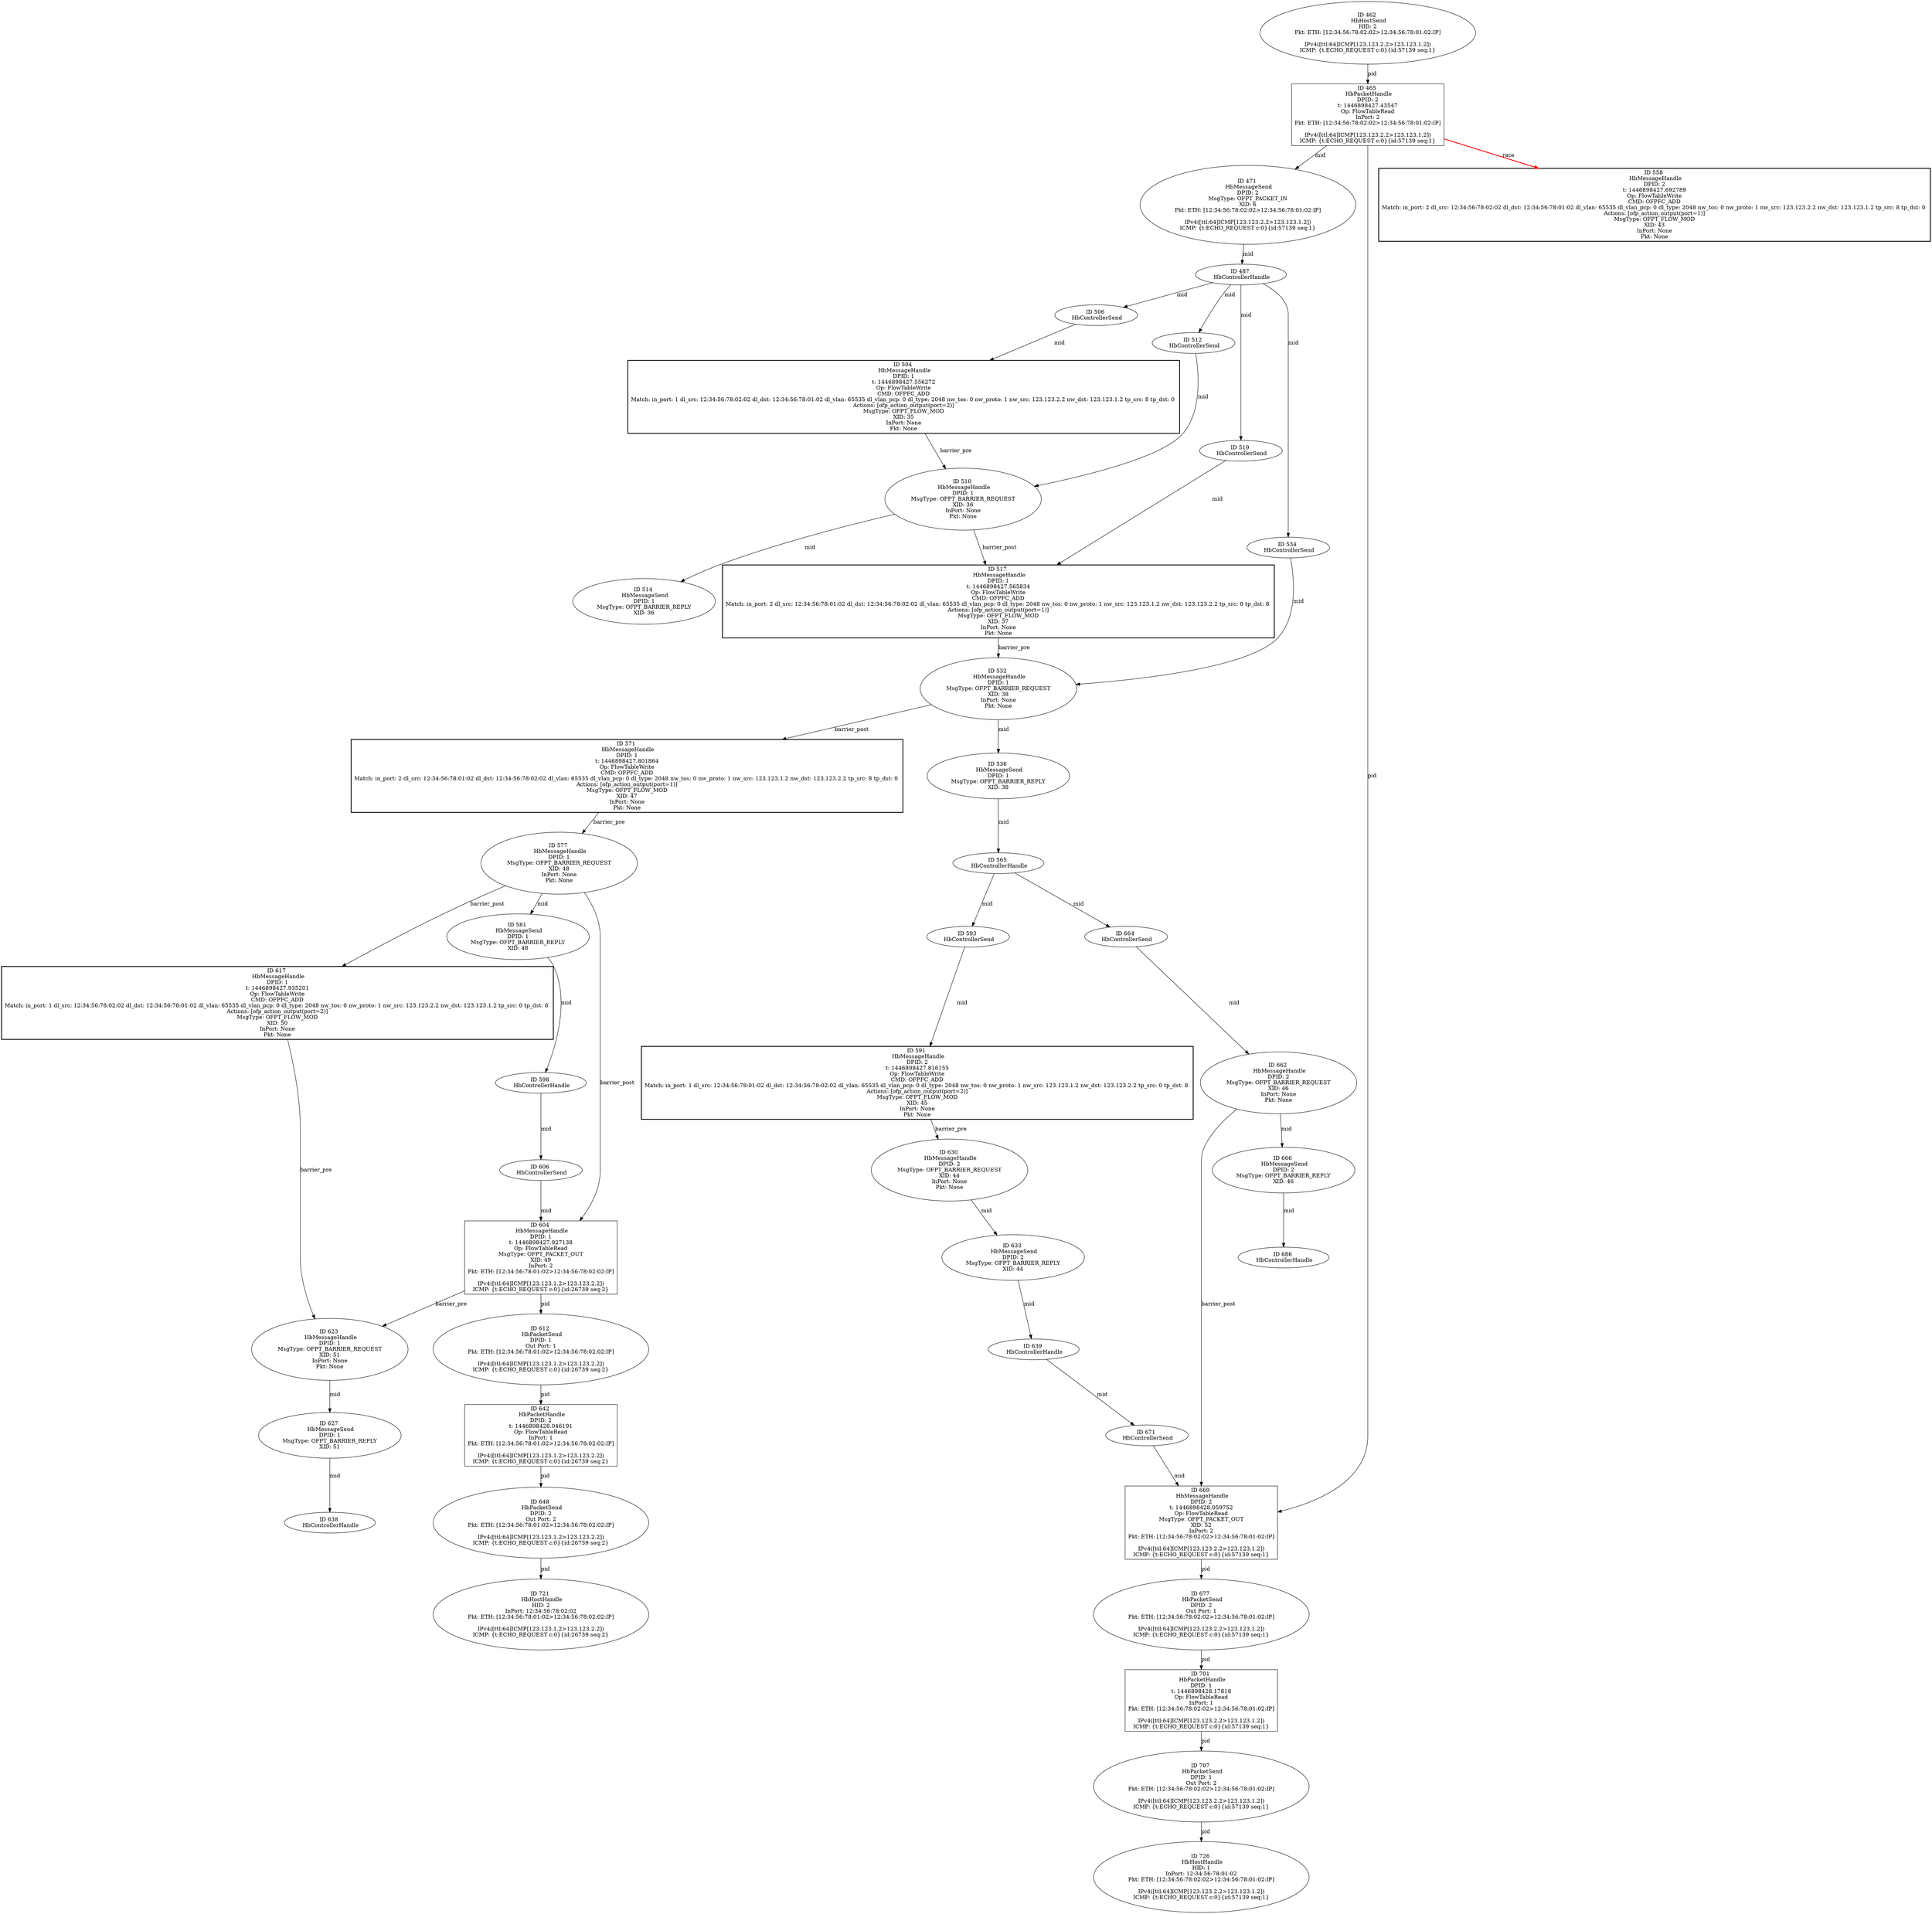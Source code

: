 strict digraph G {
512 [shape=oval, event=<hb_events.HbControllerSend object at 0x10f844490>, label="ID 512 
 HbControllerSend"];
514 [shape=oval, event=<hb_events.HbMessageSend object at 0x10f844710>, label="ID 514 
 HbMessageSend
DPID: 1
MsgType: OFPT_BARRIER_REPLY
XID: 36"];
517 [shape=box, label="ID 517 
 HbMessageHandle
DPID: 1
t: 1446898427.565834
Op: FlowTableWrite
CMD: OFPFC_ADD
Match: in_port: 2 dl_src: 12:34:56:78:01:02 dl_dst: 12:34:56:78:02:02 dl_vlan: 65535 dl_vlan_pcp: 0 dl_type: 2048 nw_tos: 0 nw_proto: 1 nw_src: 123.123.1.2 nw_dst: 123.123.2.2 tp_src: 0 tp_dst: 8 
Actions: [ofp_action_output(port=1)]
MsgType: OFPT_FLOW_MOD
XID: 37
InPort: None
Pkt: None", style=bold, event=<hb_events.HbMessageHandle object at 0x10f844890>];
519 [shape=oval, event=<hb_events.HbControllerSend object at 0x10f8446d0>, label="ID 519 
 HbControllerSend"];
648 [shape=oval, event=<hb_events.HbPacketSend object at 0x10f879190>, label="ID 648 
 HbPacketSend
DPID: 2
Out Port: 2
Pkt: ETH: [12:34:56:78:01:02>12:34:56:78:02:02:IP]

IPv4([ttl:64]ICMP[123.123.1.2>123.123.2.2])
ICMP: {t:ECHO_REQUEST c:0}{id:26739 seq:2}"];
642 [shape=box, event=<hb_events.HbPacketHandle object at 0x10f86be50>, label="ID 642 
 HbPacketHandle
DPID: 2
t: 1446898428.046191
Op: FlowTableRead
InPort: 1
Pkt: ETH: [12:34:56:78:01:02>12:34:56:78:02:02:IP]

IPv4([ttl:64]ICMP[123.123.1.2>123.123.2.2])
ICMP: {t:ECHO_REQUEST c:0}{id:26739 seq:2}"];
536 [shape=oval, event=<hb_events.HbMessageSend object at 0x10f8445d0>, label="ID 536 
 HbMessageSend
DPID: 1
MsgType: OFPT_BARRIER_REPLY
XID: 38"];
465 [shape=box, event=<hb_events.HbPacketHandle object at 0x10f832410>, label="ID 465 
 HbPacketHandle
DPID: 2
t: 1446898427.43547
Op: FlowTableRead
InPort: 2
Pkt: ETH: [12:34:56:78:02:02>12:34:56:78:01:02:IP]

IPv4([ttl:64]ICMP[123.123.2.2>123.123.1.2])
ICMP: {t:ECHO_REQUEST c:0}{id:57139 seq:1}"];
532 [shape=oval, event=<hb_events.HbMessageHandle object at 0x10f844a50>, label="ID 532 
 HbMessageHandle
DPID: 1
MsgType: OFPT_BARRIER_REQUEST
XID: 38
InPort: None
Pkt: None"];
558 [shape=box, style=bold, event=<hb_events.HbMessageHandle object at 0x10f850b10>, label="ID 558 
 HbMessageHandle
DPID: 2
t: 1446898427.692789
Op: FlowTableWrite
CMD: OFPFC_ADD
Match: in_port: 2 dl_src: 12:34:56:78:02:02 dl_dst: 12:34:56:78:01:02 dl_vlan: 65535 dl_vlan_pcp: 0 dl_type: 2048 nw_tos: 0 nw_proto: 1 nw_src: 123.123.2.2 nw_dst: 123.123.1.2 tp_src: 8 tp_dst: 0 
Actions: [ofp_action_output(port=1)]
MsgType: OFPT_FLOW_MOD
XID: 43
InPort: None
Pkt: None"];
534 [shape=oval, event=<hb_events.HbControllerSend object at 0x10f8447d0>, label="ID 534 
 HbControllerSend"];
664 [shape=oval, event=<hb_events.HbControllerSend object at 0x10f87f350>, label="ID 664 
 HbControllerSend"];
666 [shape=oval, event=<hb_events.HbMessageSend object at 0x10f87f510>, label="ID 666 
 HbMessageSend
DPID: 2
MsgType: OFPT_BARRIER_REPLY
XID: 46"];
669 [shape=box, event=<hb_events.HbMessageHandle object at 0x10f87f590>, label="ID 669 
 HbMessageHandle
DPID: 2
t: 1446898428.059752
Op: FlowTableRead
MsgType: OFPT_PACKET_OUT
XID: 52
InPort: 2
Pkt: ETH: [12:34:56:78:02:02>12:34:56:78:01:02:IP]

IPv4([ttl:64]ICMP[123.123.2.2>123.123.1.2])
ICMP: {t:ECHO_REQUEST c:0}{id:57139 seq:1}"];
671 [shape=oval, event=<hb_events.HbControllerSend object at 0x10f87f4d0>, label="ID 671 
 HbControllerSend"];
677 [shape=oval, event=<hb_events.HbPacketSend object at 0x10f884e90>, label="ID 677 
 HbPacketSend
DPID: 2
Out Port: 1
Pkt: ETH: [12:34:56:78:02:02>12:34:56:78:01:02:IP]

IPv4([ttl:64]ICMP[123.123.2.2>123.123.1.2])
ICMP: {t:ECHO_REQUEST c:0}{id:57139 seq:1}"];
598 [shape=oval, event=<hb_events.HbControllerHandle object at 0x10f85db90>, label="ID 598 
 HbControllerHandle"];
686 [shape=oval, event=<hb_events.HbControllerHandle object at 0x10f88b410>, label="ID 686 
 HbControllerHandle"];
565 [shape=oval, event=<hb_events.HbControllerHandle object at 0x10f850310>, label="ID 565 
 HbControllerHandle"];
571 [shape=box, label="ID 571 
 HbMessageHandle
DPID: 1
t: 1446898427.801864
Op: FlowTableWrite
CMD: OFPFC_ADD
Match: in_port: 2 dl_src: 12:34:56:78:01:02 dl_dst: 12:34:56:78:02:02 dl_vlan: 65535 dl_vlan_pcp: 0 dl_type: 2048 nw_tos: 0 nw_proto: 1 nw_src: 123.123.1.2 nw_dst: 123.123.2.2 tp_src: 8 tp_dst: 0 
Actions: [ofp_action_output(port=1)]
MsgType: OFPT_FLOW_MOD
XID: 47
InPort: None
Pkt: None", style=bold, event=<hb_events.HbMessageHandle object at 0x10f856bd0>];
701 [shape=box, event=<hb_events.HbPacketHandle object at 0x10f893e90>, label="ID 701 
 HbPacketHandle
DPID: 1
t: 1446898428.17818
Op: FlowTableRead
InPort: 1
Pkt: ETH: [12:34:56:78:02:02>12:34:56:78:01:02:IP]

IPv4([ttl:64]ICMP[123.123.2.2>123.123.1.2])
ICMP: {t:ECHO_REQUEST c:0}{id:57139 seq:1}"];
577 [shape=oval, event=<hb_events.HbMessageHandle object at 0x10f856d10>, label="ID 577 
 HbMessageHandle
DPID: 1
MsgType: OFPT_BARRIER_REQUEST
XID: 48
InPort: None
Pkt: None"];
707 [shape=oval, event=<hb_events.HbPacketSend object at 0x10f88a110>, label="ID 707 
 HbPacketSend
DPID: 1
Out Port: 2
Pkt: ETH: [12:34:56:78:02:02>12:34:56:78:01:02:IP]

IPv4([ttl:64]ICMP[123.123.2.2>123.123.1.2])
ICMP: {t:ECHO_REQUEST c:0}{id:57139 seq:1}"];
581 [shape=oval, event=<hb_events.HbMessageSend object at 0x10f856c90>, label="ID 581 
 HbMessageSend
DPID: 1
MsgType: OFPT_BARRIER_REPLY
XID: 48"];
462 [shape=oval, event=<hb_events.HbHostSend object at 0x10f8286d0>, label="ID 462 
 HbHostSend
HID: 2
Pkt: ETH: [12:34:56:78:02:02>12:34:56:78:01:02:IP]

IPv4([ttl:64]ICMP[123.123.2.2>123.123.1.2])
ICMP: {t:ECHO_REQUEST c:0}{id:57139 seq:1}"];
591 [shape=box, label="ID 591 
 HbMessageHandle
DPID: 2
t: 1446898427.816155
Op: FlowTableWrite
CMD: OFPFC_ADD
Match: in_port: 1 dl_src: 12:34:56:78:01:02 dl_dst: 12:34:56:78:02:02 dl_vlan: 65535 dl_vlan_pcp: 0 dl_type: 2048 nw_tos: 0 nw_proto: 1 nw_src: 123.123.1.2 nw_dst: 123.123.2.2 tp_src: 0 tp_dst: 8 
Actions: [ofp_action_output(port=2)]
MsgType: OFPT_FLOW_MOD
XID: 45
InPort: None
Pkt: None", style=bold, event=<hb_events.HbMessageHandle object at 0x10f85db10>];
721 [shape=oval, event=<hb_events.HbHostHandle object at 0x10f89eb10>, label="ID 721 
 HbHostHandle
HID: 2
InPort: 12:34:56:78:02:02
Pkt: ETH: [12:34:56:78:01:02>12:34:56:78:02:02:IP]

IPv4([ttl:64]ICMP[123.123.1.2>123.123.2.2])
ICMP: {t:ECHO_REQUEST c:0}{id:26739 seq:2}"];
726 [shape=oval, event=<hb_events.HbHostHandle object at 0x10f8a25d0>, label="ID 726 
 HbHostHandle
HID: 1
InPort: 12:34:56:78:01:02
Pkt: ETH: [12:34:56:78:02:02>12:34:56:78:01:02:IP]

IPv4([ttl:64]ICMP[123.123.2.2>123.123.1.2])
ICMP: {t:ECHO_REQUEST c:0}{id:57139 seq:1}"];
471 [shape=oval, event=<hb_events.HbMessageSend object at 0x10f832bd0>, label="ID 471 
 HbMessageSend
DPID: 2
MsgType: OFPT_PACKET_IN
XID: 6
Pkt: ETH: [12:34:56:78:02:02>12:34:56:78:01:02:IP]

IPv4([ttl:64]ICMP[123.123.2.2>123.123.1.2])
ICMP: {t:ECHO_REQUEST c:0}{id:57139 seq:1}"];
604 [shape=box, event=<hb_events.HbMessageHandle object at 0x10f850c50>, label="ID 604 
 HbMessageHandle
DPID: 1
t: 1446898427.927138
Op: FlowTableRead
MsgType: OFPT_PACKET_OUT
XID: 49
InPort: 2
Pkt: ETH: [12:34:56:78:01:02>12:34:56:78:02:02:IP]

IPv4([ttl:64]ICMP[123.123.1.2>123.123.2.2])
ICMP: {t:ECHO_REQUEST c:0}{id:26739 seq:2}"];
593 [shape=oval, event=<hb_events.HbControllerSend object at 0x10f850dd0>, label="ID 593 
 HbControllerSend"];
606 [shape=oval, event=<hb_events.HbControllerSend object at 0x10f85da90>, label="ID 606 
 HbControllerSend"];
612 [shape=oval, event=<hb_events.HbPacketSend object at 0x10f864b90>, label="ID 612 
 HbPacketSend
DPID: 1
Out Port: 1
Pkt: ETH: [12:34:56:78:01:02>12:34:56:78:02:02:IP]

IPv4([ttl:64]ICMP[123.123.1.2>123.123.2.2])
ICMP: {t:ECHO_REQUEST c:0}{id:26739 seq:2}"];
662 [shape=oval, event=<hb_events.HbMessageHandle object at 0x10f87f490>, label="ID 662 
 HbMessageHandle
DPID: 2
MsgType: OFPT_BARRIER_REQUEST
XID: 46
InPort: None
Pkt: None"];
617 [shape=box, label="ID 617 
 HbMessageHandle
DPID: 1
t: 1446898427.935201
Op: FlowTableWrite
CMD: OFPFC_ADD
Match: in_port: 1 dl_src: 12:34:56:78:02:02 dl_dst: 12:34:56:78:01:02 dl_vlan: 65535 dl_vlan_pcp: 0 dl_type: 2048 nw_tos: 0 nw_proto: 1 nw_src: 123.123.2.2 nw_dst: 123.123.1.2 tp_src: 0 tp_dst: 8 
Actions: [ofp_action_output(port=2)]
MsgType: OFPT_FLOW_MOD
XID: 50
InPort: None
Pkt: None", style=bold, event=<hb_events.HbMessageHandle object at 0x10f8710d0>];
487 [shape=oval, event=<hb_events.HbControllerHandle object at 0x10f837890>, label="ID 487 
 HbControllerHandle"];
623 [shape=oval, event=<hb_events.HbMessageHandle object at 0x10f86bb50>, label="ID 623 
 HbMessageHandle
DPID: 1
MsgType: OFPT_BARRIER_REQUEST
XID: 51
InPort: None
Pkt: None"];
627 [shape=oval, event=<hb_events.HbMessageSend object at 0x10f86bc90>, label="ID 627 
 HbMessageSend
DPID: 1
MsgType: OFPT_BARRIER_REPLY
XID: 51"];
638 [shape=oval, event=<hb_events.HbControllerHandle object at 0x10f86bdd0>, label="ID 638 
 HbControllerHandle"];
630 [shape=oval, event=<hb_events.HbMessageHandle object at 0x10f86bc50>, label="ID 630 
 HbMessageHandle
DPID: 2
MsgType: OFPT_BARRIER_REQUEST
XID: 44
InPort: None
Pkt: None"];
504 [shape=box, label="ID 504 
 HbMessageHandle
DPID: 1
t: 1446898427.556272
Op: FlowTableWrite
CMD: OFPFC_ADD
Match: in_port: 1 dl_src: 12:34:56:78:02:02 dl_dst: 12:34:56:78:01:02 dl_vlan: 65535 dl_vlan_pcp: 0 dl_type: 2048 nw_tos: 0 nw_proto: 1 nw_src: 123.123.2.2 nw_dst: 123.123.1.2 tp_src: 8 tp_dst: 0 
Actions: [ofp_action_output(port=2)]
MsgType: OFPT_FLOW_MOD
XID: 35
InPort: None
Pkt: None", style=bold, event=<hb_events.HbMessageHandle object at 0x10f8444d0>];
633 [shape=oval, event=<hb_events.HbMessageSend object at 0x10f86bd90>, label="ID 633 
 HbMessageSend
DPID: 2
MsgType: OFPT_BARRIER_REPLY
XID: 44"];
506 [shape=oval, event=<hb_events.HbControllerSend object at 0x10f83dd50>, label="ID 506 
 HbControllerSend"];
510 [shape=oval, event=<hb_events.HbMessageHandle object at 0x10f844610>, label="ID 510 
 HbMessageHandle
DPID: 1
MsgType: OFPT_BARRIER_REQUEST
XID: 36
InPort: None
Pkt: None"];
639 [shape=oval, event=<hb_events.HbControllerHandle object at 0x10f86be10>, label="ID 639 
 HbControllerHandle"];
512 -> 510  [rel=mid, label=mid];
662 -> 666  [rel=mid, label=mid];
662 -> 669  [rel=barrier_post, label=barrier_post];
517 -> 532  [rel=barrier_pre, label=barrier_pre];
519 -> 517  [rel=mid, label=mid];
648 -> 721  [rel=pid, label=pid];
642 -> 648  [rel=pid, label=pid];
536 -> 565  [rel=mid, label=mid];
532 -> 536  [rel=mid, label=mid];
532 -> 571  [rel=barrier_post, label=barrier_post];
534 -> 532  [rel=mid, label=mid];
664 -> 662  [rel=mid, label=mid];
666 -> 686  [rel=mid, label=mid];
623 -> 627  [rel=mid, label=mid];
669 -> 677  [rel=pid, label=pid];
671 -> 669  [rel=mid, label=mid];
677 -> 701  [rel=pid, label=pid];
565 -> 664  [rel=mid, label=mid];
565 -> 593  [rel=mid, label=mid];
571 -> 577  [rel=barrier_pre, label=barrier_pre];
701 -> 707  [rel=pid, label=pid];
577 -> 617  [rel=barrier_post, label=barrier_post];
577 -> 604  [rel=barrier_post, label=barrier_post];
577 -> 581  [rel=mid, label=mid];
707 -> 726  [rel=pid, label=pid];
581 -> 598  [rel=mid, label=mid];
462 -> 465  [rel=pid, label=pid];
591 -> 630  [rel=barrier_pre, label=barrier_pre];
465 -> 669  [rel=pid, label=pid];
465 -> 558  [harmful=True, color=red, style=bold, rel=race, label=race];
465 -> 471  [rel=mid, label=mid];
598 -> 606  [rel=mid, label=mid];
471 -> 487  [rel=mid, label=mid];
604 -> 612  [rel=pid, label=pid];
604 -> 623  [rel=barrier_pre, label=barrier_pre];
606 -> 604  [rel=mid, label=mid];
612 -> 642  [rel=pid, label=pid];
617 -> 623  [rel=barrier_pre, label=barrier_pre];
487 -> 512  [rel=mid, label=mid];
487 -> 506  [rel=mid, label=mid];
487 -> 534  [rel=mid, label=mid];
487 -> 519  [rel=mid, label=mid];
593 -> 591  [rel=mid, label=mid];
627 -> 638  [rel=mid, label=mid];
510 -> 514  [rel=mid, label=mid];
510 -> 517  [rel=barrier_post, label=barrier_post];
630 -> 633  [rel=mid, label=mid];
504 -> 510  [rel=barrier_pre, label=barrier_pre];
633 -> 639  [rel=mid, label=mid];
506 -> 504  [rel=mid, label=mid];
639 -> 671  [rel=mid, label=mid];
}
